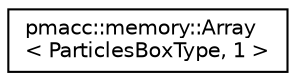 digraph "Graphical Class Hierarchy"
{
 // LATEX_PDF_SIZE
  edge [fontname="Helvetica",fontsize="10",labelfontname="Helvetica",labelfontsize="10"];
  node [fontname="Helvetica",fontsize="10",shape=record];
  rankdir="LR";
  Node0 [label="pmacc::memory::Array\l\< ParticlesBoxType, 1 \>",height=0.2,width=0.4,color="black", fillcolor="white", style="filled",URL="$structpmacc_1_1memory_1_1_array.html",tooltip=" "];
}
